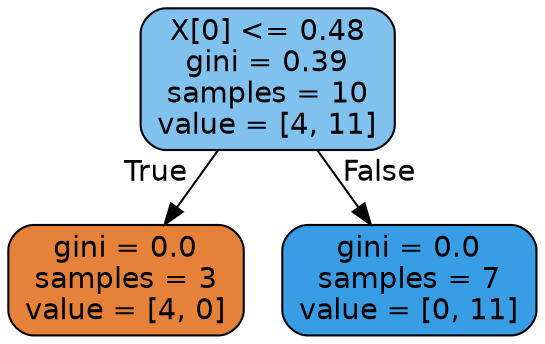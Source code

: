 digraph Tree {
node [shape=box, style="filled, rounded", color="black", fontname="helvetica"] ;
edge [fontname="helvetica"] ;
0 [label="X[0] <= 0.48\ngini = 0.39\nsamples = 10\nvalue = [4, 11]", fillcolor="#81c1ee"] ;
1 [label="gini = 0.0\nsamples = 3\nvalue = [4, 0]", fillcolor="#e58139"] ;
0 -> 1 [labeldistance=2.5, labelangle=45, headlabel="True"] ;
2 [label="gini = 0.0\nsamples = 7\nvalue = [0, 11]", fillcolor="#399de5"] ;
0 -> 2 [labeldistance=2.5, labelangle=-45, headlabel="False"] ;
}
